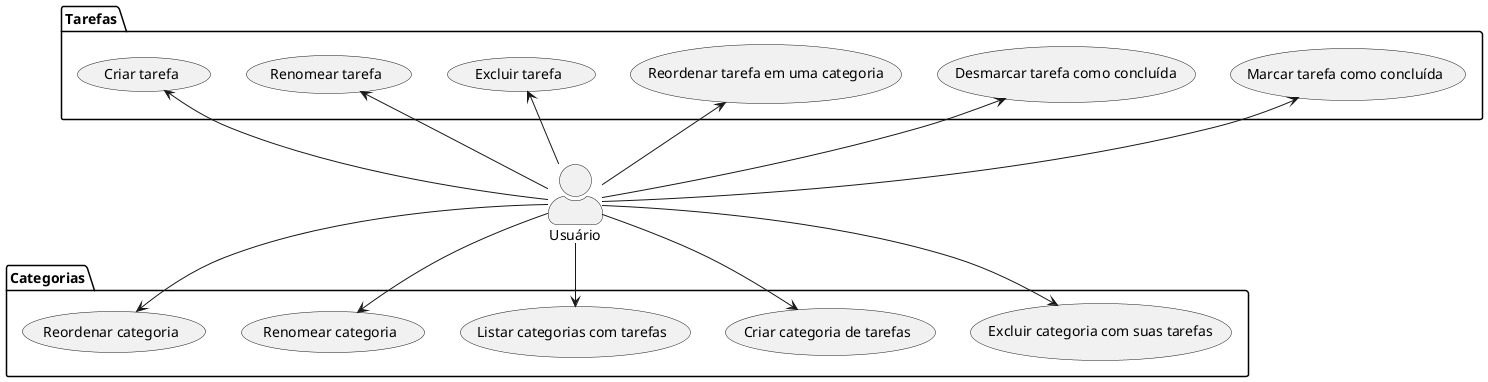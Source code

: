 @startuml

skinparam actorStyle awesome

package Categorias {
  "Criar categoria de tarefas" as (criarCategoria)
  "Listar categorias com tarefas" as (listarCategorias)
  "Renomear categoria" as (renomearCategoria)
  "Reordenar categoria" as (reordenarCategoria)
  "Excluir categoria com suas tarefas" as (excluirCategoria)
}

package Tarefas {
  "Criar tarefa" as (criarTarefa)
  "Renomear tarefa" as (renomearTarefa)
  "Excluir tarefa" as (excluirTarefa)
  "Marcar tarefa como concluída" as (marcarTarefaConcluida)
  "Desmarcar tarefa como concluída" as (desmarcarTarefaConcluida)
  "Reordenar tarefa em uma categoria" as (reordenarTarefa)
}

"Usuário" as usuario

usuario -down-> (criarCategoria)
usuario -down-> (listarCategorias)
usuario -down-> (renomearCategoria)
usuario -down-> (reordenarCategoria)
usuario -up-> (excluirCategoria)

usuario -up-> (criarTarefa)
usuario -up-> (renomearTarefa)
usuario -up-> (excluirTarefa)

usuario -left-> (marcarTarefaConcluida)
usuario -left-> (desmarcarTarefaConcluida)
usuario -left-> (reordenarTarefa)

@enduml
